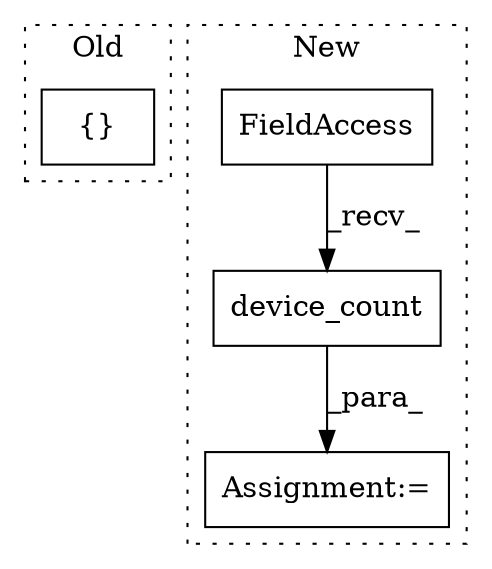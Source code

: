 digraph G {
subgraph cluster0 {
1 [label="{}" a="4" s="1626,1630" l="1,1" shape="box"];
label = "Old";
style="dotted";
}
subgraph cluster1 {
2 [label="device_count" a="32" s="1590" l="14" shape="box"];
3 [label="FieldAccess" a="22" s="1579" l="10" shape="box"];
4 [label="Assignment:=" a="7" s="1533" l="1" shape="box"];
label = "New";
style="dotted";
}
2 -> 4 [label="_para_"];
3 -> 2 [label="_recv_"];
}